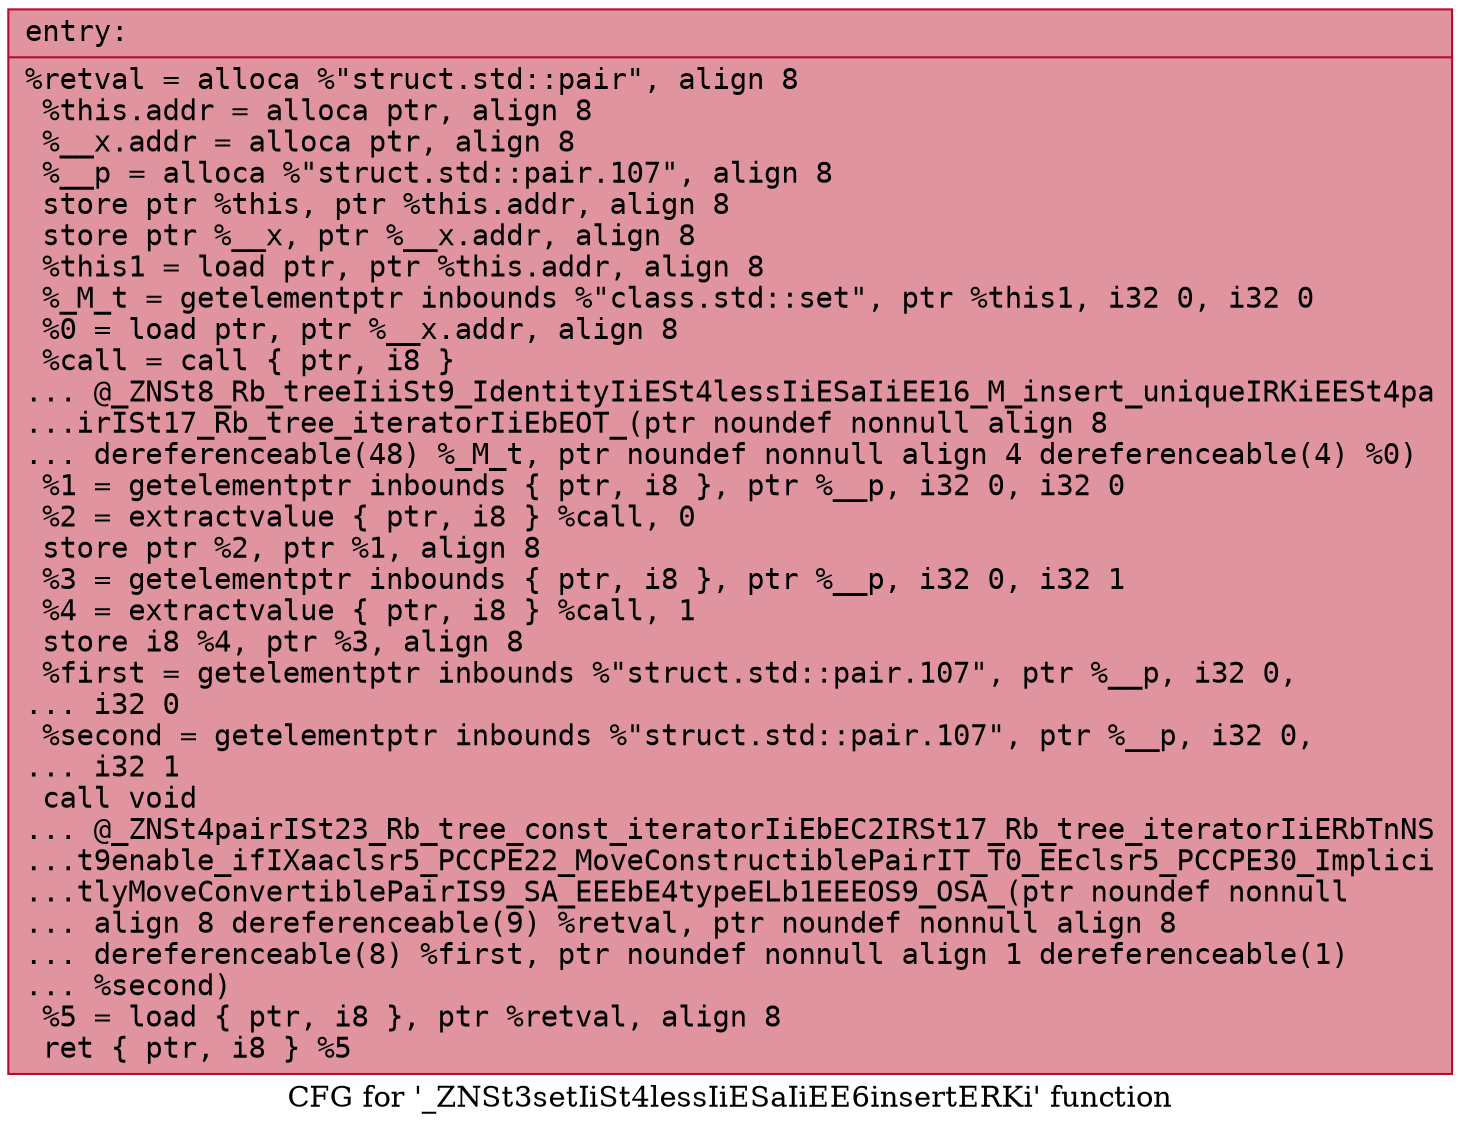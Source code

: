 digraph "CFG for '_ZNSt3setIiSt4lessIiESaIiEE6insertERKi' function" {
	label="CFG for '_ZNSt3setIiSt4lessIiESaIiEE6insertERKi' function";

	Node0x55aea90289b0 [shape=record,color="#b70d28ff", style=filled, fillcolor="#b70d2870" fontname="Courier",label="{entry:\l|  %retval = alloca %\"struct.std::pair\", align 8\l  %this.addr = alloca ptr, align 8\l  %__x.addr = alloca ptr, align 8\l  %__p = alloca %\"struct.std::pair.107\", align 8\l  store ptr %this, ptr %this.addr, align 8\l  store ptr %__x, ptr %__x.addr, align 8\l  %this1 = load ptr, ptr %this.addr, align 8\l  %_M_t = getelementptr inbounds %\"class.std::set\", ptr %this1, i32 0, i32 0\l  %0 = load ptr, ptr %__x.addr, align 8\l  %call = call \{ ptr, i8 \}\l... @_ZNSt8_Rb_treeIiiSt9_IdentityIiESt4lessIiESaIiEE16_M_insert_uniqueIRKiEESt4pa\l...irISt17_Rb_tree_iteratorIiEbEOT_(ptr noundef nonnull align 8\l... dereferenceable(48) %_M_t, ptr noundef nonnull align 4 dereferenceable(4) %0)\l  %1 = getelementptr inbounds \{ ptr, i8 \}, ptr %__p, i32 0, i32 0\l  %2 = extractvalue \{ ptr, i8 \} %call, 0\l  store ptr %2, ptr %1, align 8\l  %3 = getelementptr inbounds \{ ptr, i8 \}, ptr %__p, i32 0, i32 1\l  %4 = extractvalue \{ ptr, i8 \} %call, 1\l  store i8 %4, ptr %3, align 8\l  %first = getelementptr inbounds %\"struct.std::pair.107\", ptr %__p, i32 0,\l... i32 0\l  %second = getelementptr inbounds %\"struct.std::pair.107\", ptr %__p, i32 0,\l... i32 1\l  call void\l... @_ZNSt4pairISt23_Rb_tree_const_iteratorIiEbEC2IRSt17_Rb_tree_iteratorIiERbTnNS\l...t9enable_ifIXaaclsr5_PCCPE22_MoveConstructiblePairIT_T0_EEclsr5_PCCPE30_Implici\l...tlyMoveConvertiblePairIS9_SA_EEEbE4typeELb1EEEOS9_OSA_(ptr noundef nonnull\l... align 8 dereferenceable(9) %retval, ptr noundef nonnull align 8\l... dereferenceable(8) %first, ptr noundef nonnull align 1 dereferenceable(1)\l... %second)\l  %5 = load \{ ptr, i8 \}, ptr %retval, align 8\l  ret \{ ptr, i8 \} %5\l}"];
}
